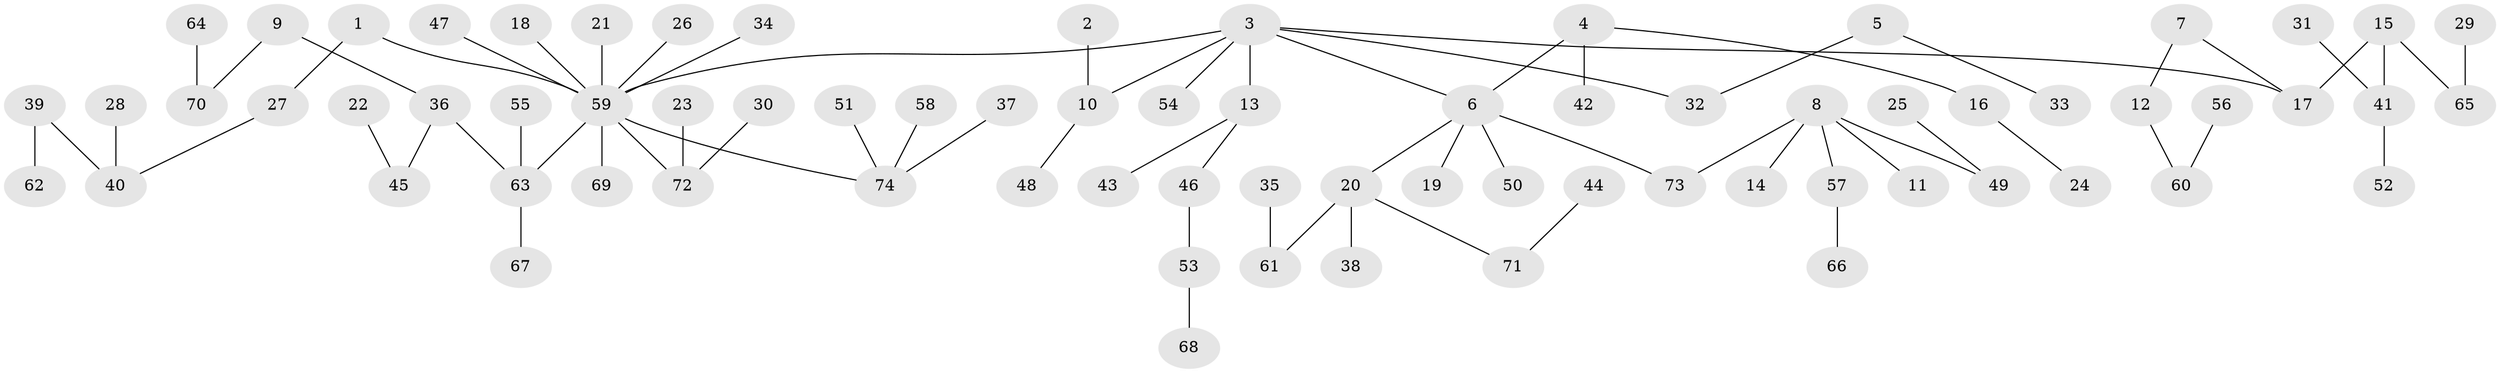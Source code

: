 // original degree distribution, {7: 0.013513513513513514, 13: 0.006756756756756757, 4: 0.060810810810810814, 3: 0.14864864864864866, 2: 0.20270270270270271, 6: 0.006756756756756757, 1: 0.5337837837837838, 5: 0.02702702702702703}
// Generated by graph-tools (version 1.1) at 2025/02/03/09/25 03:02:24]
// undirected, 74 vertices, 73 edges
graph export_dot {
graph [start="1"]
  node [color=gray90,style=filled];
  1;
  2;
  3;
  4;
  5;
  6;
  7;
  8;
  9;
  10;
  11;
  12;
  13;
  14;
  15;
  16;
  17;
  18;
  19;
  20;
  21;
  22;
  23;
  24;
  25;
  26;
  27;
  28;
  29;
  30;
  31;
  32;
  33;
  34;
  35;
  36;
  37;
  38;
  39;
  40;
  41;
  42;
  43;
  44;
  45;
  46;
  47;
  48;
  49;
  50;
  51;
  52;
  53;
  54;
  55;
  56;
  57;
  58;
  59;
  60;
  61;
  62;
  63;
  64;
  65;
  66;
  67;
  68;
  69;
  70;
  71;
  72;
  73;
  74;
  1 -- 27 [weight=1.0];
  1 -- 59 [weight=1.0];
  2 -- 10 [weight=1.0];
  3 -- 6 [weight=1.0];
  3 -- 10 [weight=1.0];
  3 -- 13 [weight=1.0];
  3 -- 17 [weight=1.0];
  3 -- 32 [weight=1.0];
  3 -- 54 [weight=1.0];
  3 -- 59 [weight=1.0];
  4 -- 6 [weight=1.0];
  4 -- 16 [weight=1.0];
  4 -- 42 [weight=1.0];
  5 -- 32 [weight=1.0];
  5 -- 33 [weight=1.0];
  6 -- 19 [weight=1.0];
  6 -- 20 [weight=1.0];
  6 -- 50 [weight=1.0];
  6 -- 73 [weight=1.0];
  7 -- 12 [weight=1.0];
  7 -- 17 [weight=1.0];
  8 -- 11 [weight=1.0];
  8 -- 14 [weight=1.0];
  8 -- 49 [weight=1.0];
  8 -- 57 [weight=1.0];
  8 -- 73 [weight=1.0];
  9 -- 36 [weight=1.0];
  9 -- 70 [weight=1.0];
  10 -- 48 [weight=1.0];
  12 -- 60 [weight=1.0];
  13 -- 43 [weight=1.0];
  13 -- 46 [weight=1.0];
  15 -- 17 [weight=1.0];
  15 -- 41 [weight=1.0];
  15 -- 65 [weight=1.0];
  16 -- 24 [weight=1.0];
  18 -- 59 [weight=1.0];
  20 -- 38 [weight=1.0];
  20 -- 61 [weight=1.0];
  20 -- 71 [weight=1.0];
  21 -- 59 [weight=1.0];
  22 -- 45 [weight=1.0];
  23 -- 72 [weight=1.0];
  25 -- 49 [weight=1.0];
  26 -- 59 [weight=1.0];
  27 -- 40 [weight=1.0];
  28 -- 40 [weight=1.0];
  29 -- 65 [weight=1.0];
  30 -- 72 [weight=1.0];
  31 -- 41 [weight=1.0];
  34 -- 59 [weight=1.0];
  35 -- 61 [weight=1.0];
  36 -- 45 [weight=1.0];
  36 -- 63 [weight=1.0];
  37 -- 74 [weight=1.0];
  39 -- 40 [weight=1.0];
  39 -- 62 [weight=1.0];
  41 -- 52 [weight=1.0];
  44 -- 71 [weight=1.0];
  46 -- 53 [weight=1.0];
  47 -- 59 [weight=1.0];
  51 -- 74 [weight=1.0];
  53 -- 68 [weight=1.0];
  55 -- 63 [weight=1.0];
  56 -- 60 [weight=1.0];
  57 -- 66 [weight=1.0];
  58 -- 74 [weight=1.0];
  59 -- 63 [weight=1.0];
  59 -- 69 [weight=1.0];
  59 -- 72 [weight=1.0];
  59 -- 74 [weight=1.0];
  63 -- 67 [weight=1.0];
  64 -- 70 [weight=1.0];
}
